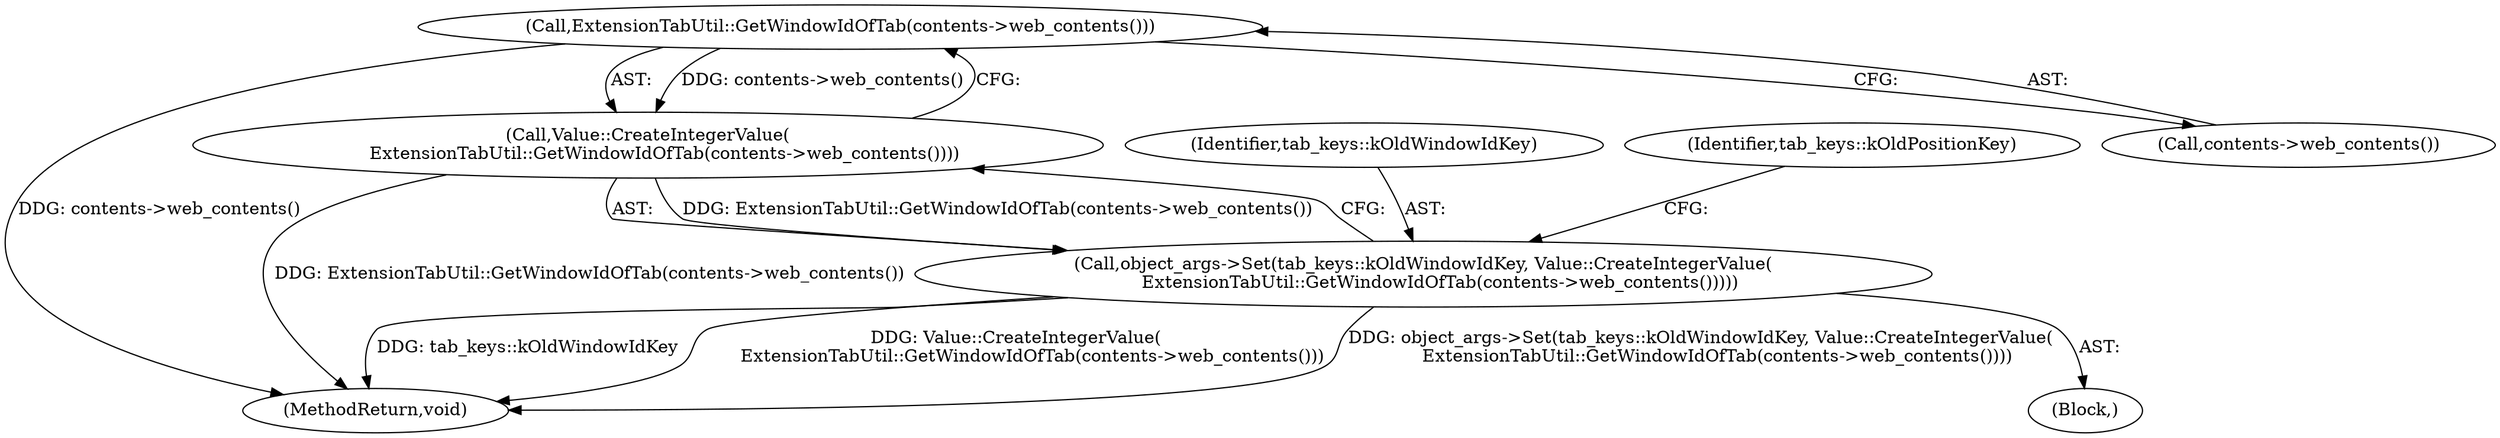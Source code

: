digraph "1_Chrome_e89cfcb9090e8c98129ae9160c513f504db74599_0@del" {
"1000123" [label="(Call,ExtensionTabUtil::GetWindowIdOfTab(contents->web_contents()))"];
"1000122" [label="(Call,Value::CreateIntegerValue(\n      ExtensionTabUtil::GetWindowIdOfTab(contents->web_contents())))"];
"1000120" [label="(Call,object_args->Set(tab_keys::kOldWindowIdKey, Value::CreateIntegerValue(\n      ExtensionTabUtil::GetWindowIdOfTab(contents->web_contents()))))"];
"1000136" [label="(MethodReturn,void)"];
"1000121" [label="(Identifier,tab_keys::kOldWindowIdKey)"];
"1000123" [label="(Call,ExtensionTabUtil::GetWindowIdOfTab(contents->web_contents()))"];
"1000126" [label="(Identifier,tab_keys::kOldPositionKey)"];
"1000103" [label="(Block,)"];
"1000124" [label="(Call,contents->web_contents())"];
"1000120" [label="(Call,object_args->Set(tab_keys::kOldWindowIdKey, Value::CreateIntegerValue(\n      ExtensionTabUtil::GetWindowIdOfTab(contents->web_contents()))))"];
"1000122" [label="(Call,Value::CreateIntegerValue(\n      ExtensionTabUtil::GetWindowIdOfTab(contents->web_contents())))"];
"1000123" -> "1000122"  [label="AST: "];
"1000123" -> "1000124"  [label="CFG: "];
"1000124" -> "1000123"  [label="AST: "];
"1000122" -> "1000123"  [label="CFG: "];
"1000123" -> "1000136"  [label="DDG: contents->web_contents()"];
"1000123" -> "1000122"  [label="DDG: contents->web_contents()"];
"1000122" -> "1000120"  [label="AST: "];
"1000120" -> "1000122"  [label="CFG: "];
"1000122" -> "1000136"  [label="DDG: ExtensionTabUtil::GetWindowIdOfTab(contents->web_contents())"];
"1000122" -> "1000120"  [label="DDG: ExtensionTabUtil::GetWindowIdOfTab(contents->web_contents())"];
"1000120" -> "1000103"  [label="AST: "];
"1000121" -> "1000120"  [label="AST: "];
"1000126" -> "1000120"  [label="CFG: "];
"1000120" -> "1000136"  [label="DDG: tab_keys::kOldWindowIdKey"];
"1000120" -> "1000136"  [label="DDG: Value::CreateIntegerValue(\n      ExtensionTabUtil::GetWindowIdOfTab(contents->web_contents()))"];
"1000120" -> "1000136"  [label="DDG: object_args->Set(tab_keys::kOldWindowIdKey, Value::CreateIntegerValue(\n      ExtensionTabUtil::GetWindowIdOfTab(contents->web_contents())))"];
}
